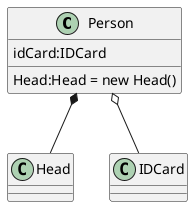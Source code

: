 @startuml

class Person{
idCard:IDCard
Head:Head = new Head()
}
class Head
class IDCard

Person *-- Head
Person o-- IDCard
@enduml